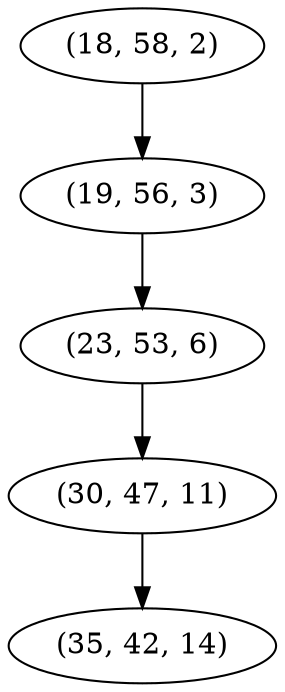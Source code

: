 digraph tree {
    "(18, 58, 2)";
    "(19, 56, 3)";
    "(23, 53, 6)";
    "(30, 47, 11)";
    "(35, 42, 14)";
    "(18, 58, 2)" -> "(19, 56, 3)";
    "(19, 56, 3)" -> "(23, 53, 6)";
    "(23, 53, 6)" -> "(30, 47, 11)";
    "(30, 47, 11)" -> "(35, 42, 14)";
}
